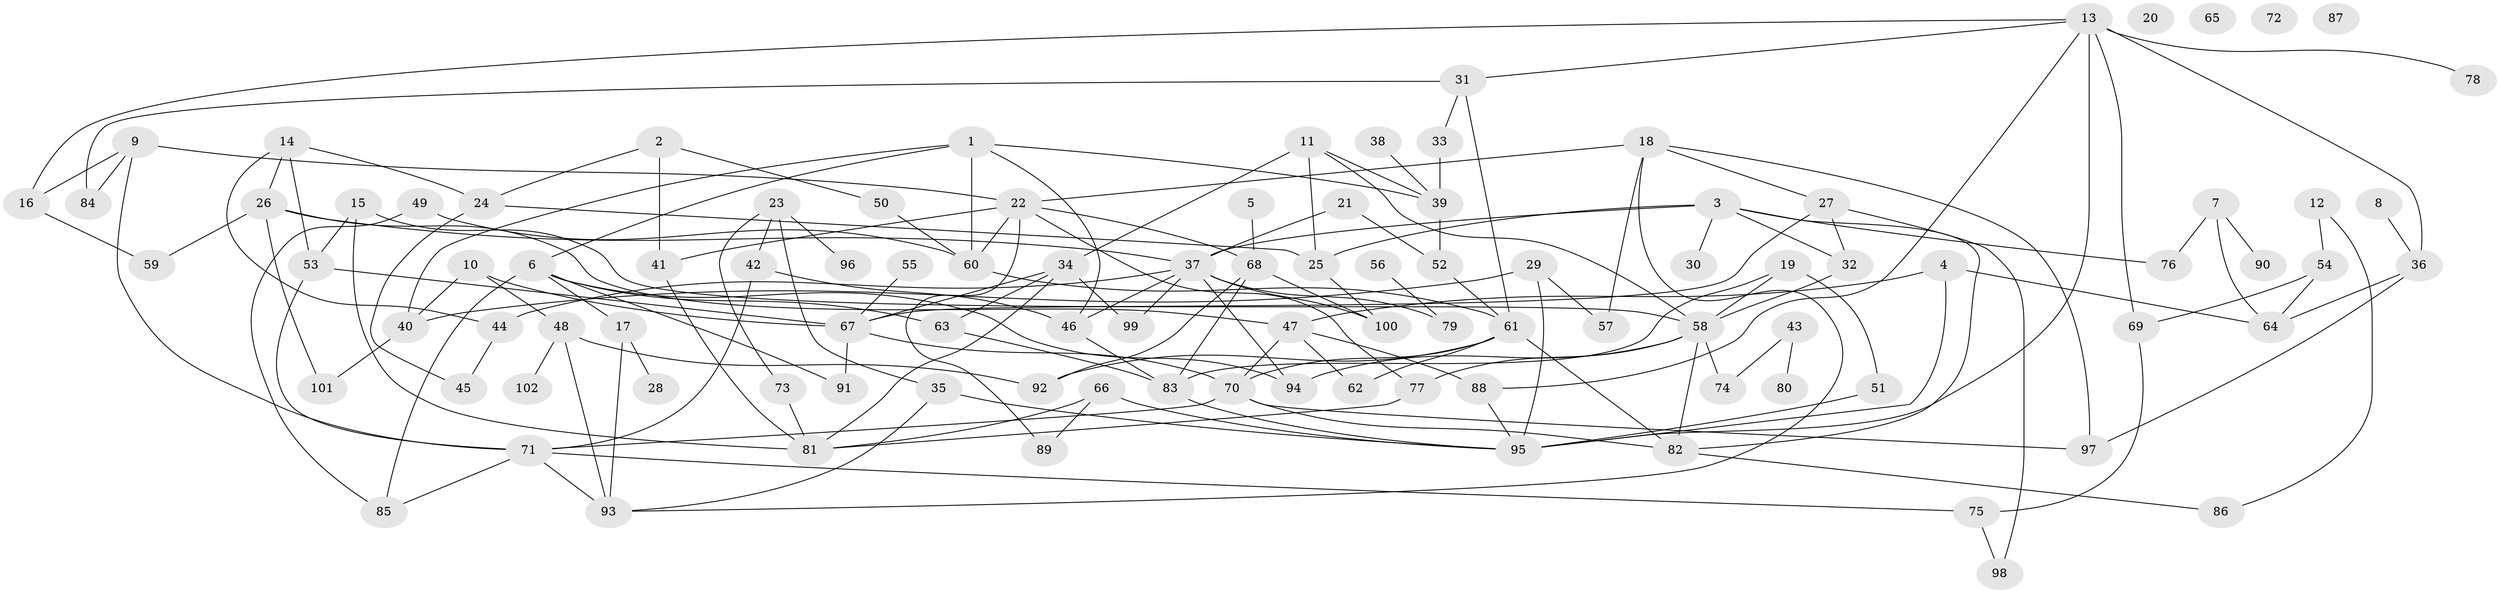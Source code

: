 // Generated by graph-tools (version 1.1) at 2025/49/03/09/25 03:49:10]
// undirected, 102 vertices, 166 edges
graph export_dot {
graph [start="1"]
  node [color=gray90,style=filled];
  1;
  2;
  3;
  4;
  5;
  6;
  7;
  8;
  9;
  10;
  11;
  12;
  13;
  14;
  15;
  16;
  17;
  18;
  19;
  20;
  21;
  22;
  23;
  24;
  25;
  26;
  27;
  28;
  29;
  30;
  31;
  32;
  33;
  34;
  35;
  36;
  37;
  38;
  39;
  40;
  41;
  42;
  43;
  44;
  45;
  46;
  47;
  48;
  49;
  50;
  51;
  52;
  53;
  54;
  55;
  56;
  57;
  58;
  59;
  60;
  61;
  62;
  63;
  64;
  65;
  66;
  67;
  68;
  69;
  70;
  71;
  72;
  73;
  74;
  75;
  76;
  77;
  78;
  79;
  80;
  81;
  82;
  83;
  84;
  85;
  86;
  87;
  88;
  89;
  90;
  91;
  92;
  93;
  94;
  95;
  96;
  97;
  98;
  99;
  100;
  101;
  102;
  1 -- 6;
  1 -- 39;
  1 -- 40;
  1 -- 46;
  1 -- 60;
  2 -- 24;
  2 -- 41;
  2 -- 50;
  3 -- 25;
  3 -- 30;
  3 -- 32;
  3 -- 37;
  3 -- 76;
  3 -- 82;
  4 -- 47;
  4 -- 64;
  4 -- 95;
  5 -- 68;
  6 -- 17;
  6 -- 63;
  6 -- 85;
  6 -- 91;
  6 -- 94;
  7 -- 64;
  7 -- 76;
  7 -- 90;
  8 -- 36;
  9 -- 16;
  9 -- 22;
  9 -- 71;
  9 -- 84;
  10 -- 40;
  10 -- 48;
  10 -- 67;
  11 -- 25;
  11 -- 34;
  11 -- 39;
  11 -- 58;
  12 -- 54;
  12 -- 86;
  13 -- 16;
  13 -- 31;
  13 -- 36;
  13 -- 69;
  13 -- 78;
  13 -- 88;
  13 -- 95;
  14 -- 24;
  14 -- 26;
  14 -- 44;
  14 -- 53;
  15 -- 53;
  15 -- 58;
  15 -- 81;
  16 -- 59;
  17 -- 28;
  17 -- 93;
  18 -- 22;
  18 -- 27;
  18 -- 57;
  18 -- 93;
  18 -- 97;
  19 -- 51;
  19 -- 58;
  19 -- 83;
  21 -- 37;
  21 -- 52;
  22 -- 41;
  22 -- 60;
  22 -- 68;
  22 -- 77;
  22 -- 89;
  23 -- 35;
  23 -- 42;
  23 -- 73;
  23 -- 96;
  24 -- 25;
  24 -- 45;
  25 -- 100;
  26 -- 37;
  26 -- 47;
  26 -- 59;
  26 -- 101;
  27 -- 32;
  27 -- 67;
  27 -- 98;
  29 -- 40;
  29 -- 57;
  29 -- 95;
  31 -- 33;
  31 -- 61;
  31 -- 84;
  32 -- 58;
  33 -- 39;
  34 -- 63;
  34 -- 67;
  34 -- 81;
  34 -- 99;
  35 -- 93;
  35 -- 95;
  36 -- 64;
  36 -- 97;
  37 -- 44;
  37 -- 46;
  37 -- 79;
  37 -- 94;
  37 -- 99;
  37 -- 100;
  38 -- 39;
  39 -- 52;
  40 -- 101;
  41 -- 81;
  42 -- 46;
  42 -- 71;
  43 -- 74;
  43 -- 80;
  44 -- 45;
  46 -- 83;
  47 -- 62;
  47 -- 70;
  47 -- 88;
  48 -- 92;
  48 -- 93;
  48 -- 102;
  49 -- 60;
  49 -- 85;
  50 -- 60;
  51 -- 95;
  52 -- 61;
  53 -- 67;
  53 -- 71;
  54 -- 64;
  54 -- 69;
  55 -- 67;
  56 -- 79;
  58 -- 74;
  58 -- 77;
  58 -- 82;
  58 -- 94;
  60 -- 61;
  61 -- 62;
  61 -- 70;
  61 -- 82;
  61 -- 92;
  63 -- 83;
  66 -- 81;
  66 -- 89;
  66 -- 95;
  67 -- 70;
  67 -- 91;
  68 -- 83;
  68 -- 92;
  68 -- 100;
  69 -- 75;
  70 -- 71;
  70 -- 82;
  70 -- 97;
  71 -- 75;
  71 -- 85;
  71 -- 93;
  73 -- 81;
  75 -- 98;
  77 -- 81;
  82 -- 86;
  83 -- 95;
  88 -- 95;
}
